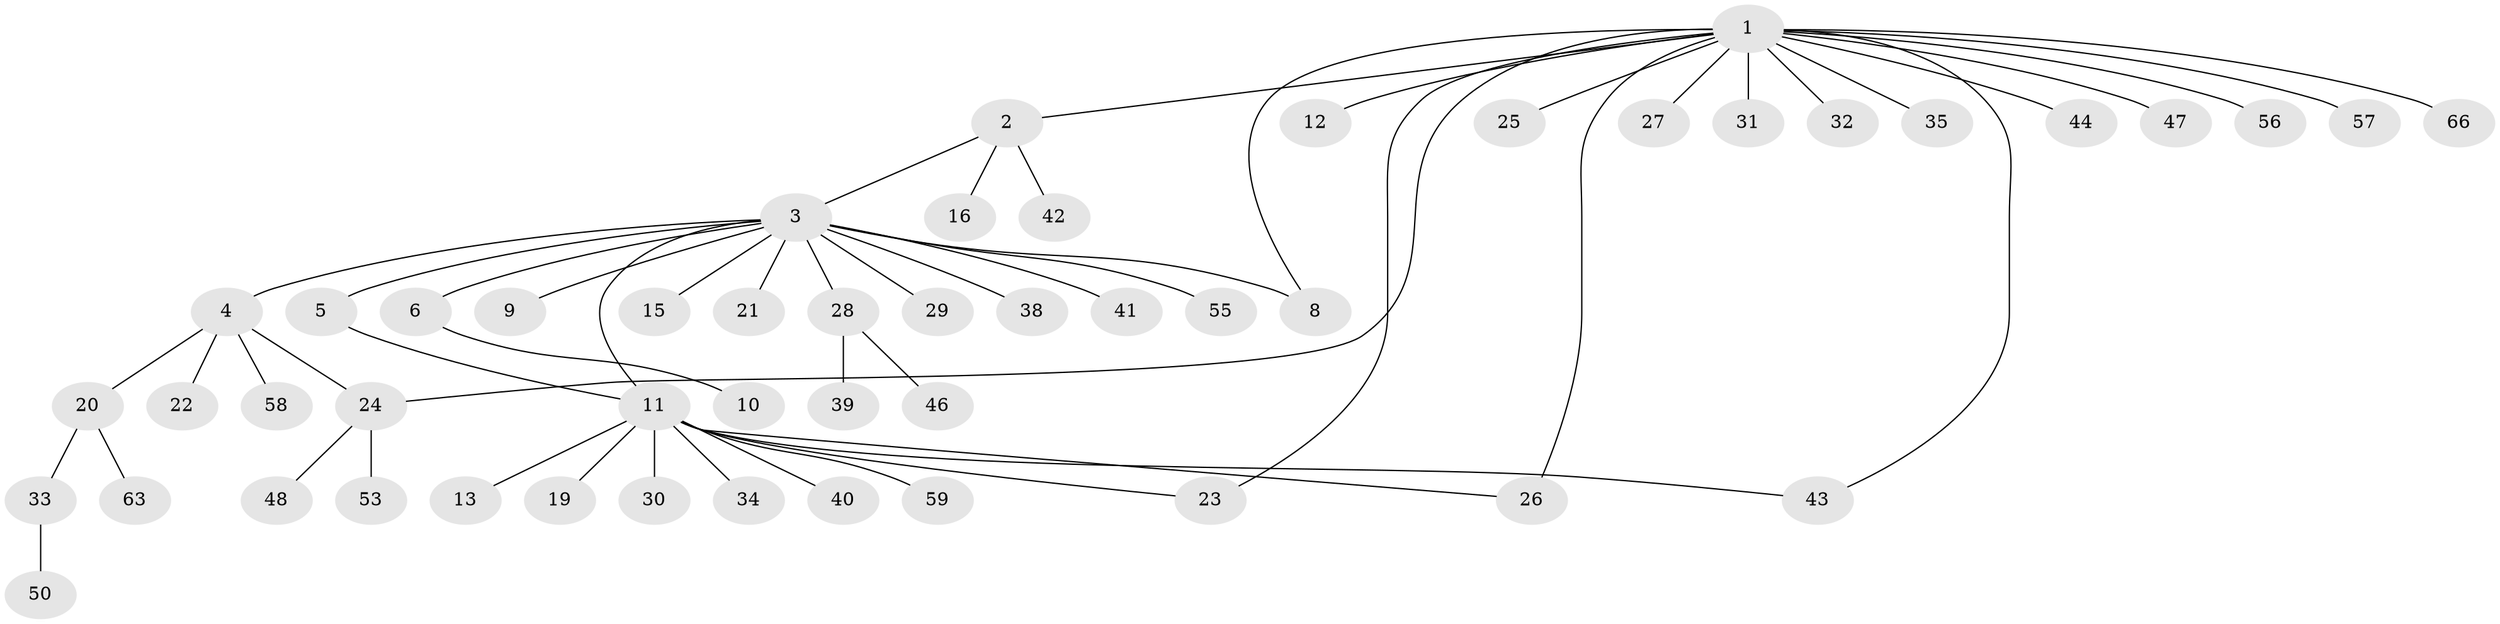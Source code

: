 // Generated by graph-tools (version 1.1) at 2025/51/02/27/25 19:51:58]
// undirected, 50 vertices, 55 edges
graph export_dot {
graph [start="1"]
  node [color=gray90,style=filled];
  1 [super="+18"];
  2 [super="+45"];
  3 [super="+37"];
  4 [super="+7"];
  5 [super="+36"];
  6;
  8 [super="+17"];
  9;
  10;
  11 [super="+14"];
  12 [super="+49"];
  13;
  15;
  16;
  19;
  20 [super="+60"];
  21;
  22;
  23 [super="+62"];
  24 [super="+68"];
  25;
  26 [super="+54"];
  27;
  28 [super="+51"];
  29;
  30 [super="+64"];
  31;
  32 [super="+52"];
  33;
  34;
  35;
  38;
  39;
  40 [super="+61"];
  41;
  42;
  43;
  44;
  46 [super="+65"];
  47;
  48;
  50;
  53;
  55 [super="+67"];
  56;
  57;
  58;
  59;
  63;
  66;
  1 -- 2;
  1 -- 12;
  1 -- 24;
  1 -- 27;
  1 -- 35;
  1 -- 43;
  1 -- 44;
  1 -- 47;
  1 -- 56;
  1 -- 57;
  1 -- 66;
  1 -- 32;
  1 -- 25;
  1 -- 31;
  1 -- 8;
  1 -- 26;
  1 -- 23;
  2 -- 3;
  2 -- 16;
  2 -- 42;
  3 -- 4;
  3 -- 5;
  3 -- 6;
  3 -- 8;
  3 -- 9;
  3 -- 11;
  3 -- 15;
  3 -- 21;
  3 -- 28;
  3 -- 29;
  3 -- 38;
  3 -- 41;
  3 -- 55;
  4 -- 20;
  4 -- 22;
  4 -- 58;
  4 -- 24;
  5 -- 11;
  6 -- 10;
  11 -- 13;
  11 -- 19;
  11 -- 23;
  11 -- 30;
  11 -- 34;
  11 -- 40;
  11 -- 59;
  11 -- 43;
  11 -- 26;
  20 -- 33;
  20 -- 63;
  24 -- 48;
  24 -- 53;
  28 -- 39;
  28 -- 46;
  33 -- 50;
}
